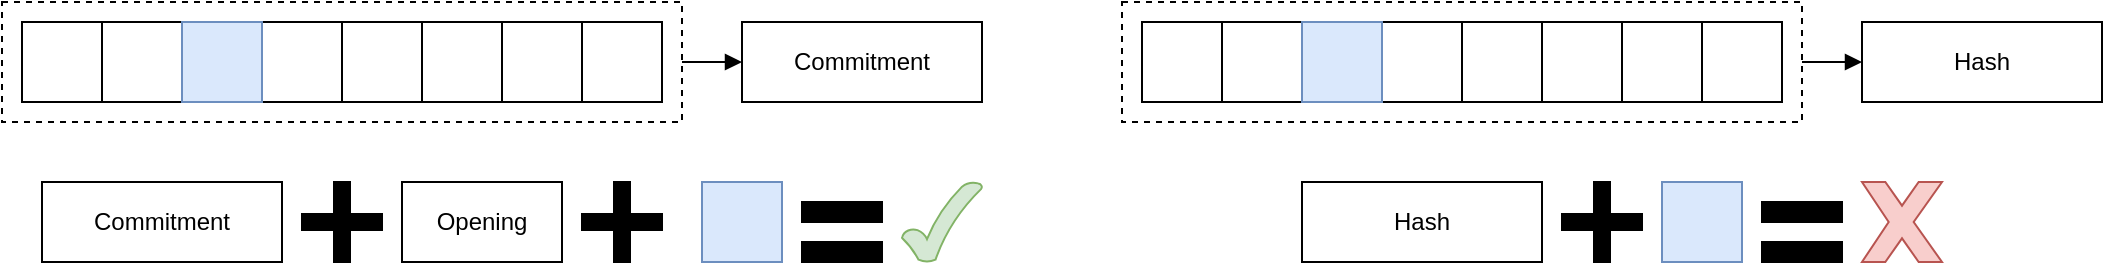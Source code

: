 <mxfile version="15.5.2" type="device"><diagram id="ZOLnpetFDPurkc5jFhKD" name="Page-1"><mxGraphModel dx="1350" dy="720" grid="1" gridSize="10" guides="1" tooltips="1" connect="1" arrows="1" fold="1" page="1" pageScale="1" pageWidth="850" pageHeight="1100" math="0" shadow="0"><root><mxCell id="0"/><mxCell id="1" parent="0"/><mxCell id="lEZCkBOqhXIly-TcUtTA-20" value="" style="rounded=0;whiteSpace=wrap;html=1;fontSize=36;fontColor=#00CC00;strokeWidth=1;fillColor=none;dashed=1;" parent="1" vertex="1"><mxGeometry x="270" y="350" width="340" height="60" as="geometry"/></mxCell><mxCell id="lEZCkBOqhXIly-TcUtTA-1" value="" style="whiteSpace=wrap;html=1;aspect=fixed;strokeWidth=1;" parent="1" vertex="1"><mxGeometry x="400" y="360" width="40" height="40" as="geometry"/></mxCell><mxCell id="lEZCkBOqhXIly-TcUtTA-2" value="" style="whiteSpace=wrap;html=1;aspect=fixed;strokeWidth=1;" parent="1" vertex="1"><mxGeometry x="440" y="360" width="40" height="40" as="geometry"/></mxCell><mxCell id="lEZCkBOqhXIly-TcUtTA-3" value="" style="whiteSpace=wrap;html=1;aspect=fixed;strokeWidth=1;fillColor=#dae8fc;strokeColor=#6c8ebf;" parent="1" vertex="1"><mxGeometry x="620" y="440" width="40" height="40" as="geometry"/></mxCell><mxCell id="lEZCkBOqhXIly-TcUtTA-4" value="" style="whiteSpace=wrap;html=1;aspect=fixed;strokeWidth=1;" parent="1" vertex="1"><mxGeometry x="480" y="360" width="40" height="40" as="geometry"/></mxCell><mxCell id="lEZCkBOqhXIly-TcUtTA-5" value="" style="whiteSpace=wrap;html=1;aspect=fixed;strokeWidth=1;" parent="1" vertex="1"><mxGeometry x="520" y="360" width="40" height="40" as="geometry"/></mxCell><mxCell id="lEZCkBOqhXIly-TcUtTA-6" value="" style="whiteSpace=wrap;html=1;aspect=fixed;strokeWidth=1;" parent="1" vertex="1"><mxGeometry x="320" y="360" width="40" height="40" as="geometry"/></mxCell><mxCell id="lEZCkBOqhXIly-TcUtTA-7" value="" style="whiteSpace=wrap;html=1;aspect=fixed;strokeWidth=1;" parent="1" vertex="1"><mxGeometry x="560" y="360" width="40" height="40" as="geometry"/></mxCell><mxCell id="lEZCkBOqhXIly-TcUtTA-8" value="" style="whiteSpace=wrap;html=1;aspect=fixed;strokeWidth=1;" parent="1" vertex="1"><mxGeometry x="280" y="360" width="40" height="40" as="geometry"/></mxCell><mxCell id="lEZCkBOqhXIly-TcUtTA-10" value="Commitment" style="rounded=0;whiteSpace=wrap;html=1;strokeWidth=1;" parent="1" vertex="1"><mxGeometry x="640" y="360" width="120" height="40" as="geometry"/></mxCell><mxCell id="lEZCkBOqhXIly-TcUtTA-13" value="Opening" style="rounded=0;whiteSpace=wrap;html=1;strokeWidth=1;" parent="1" vertex="1"><mxGeometry x="470" y="440" width="80" height="40" as="geometry"/></mxCell><mxCell id="lEZCkBOqhXIly-TcUtTA-21" style="edgeStyle=orthogonalEdgeStyle;rounded=0;orthogonalLoop=1;jettySize=auto;html=1;exitX=1;exitY=0.5;exitDx=0;exitDy=0;entryX=0;entryY=0.5;entryDx=0;entryDy=0;fontSize=36;fontColor=#00CC00;endArrow=block;endFill=1;" parent="1" source="lEZCkBOqhXIly-TcUtTA-20" target="lEZCkBOqhXIly-TcUtTA-10" edge="1"><mxGeometry relative="1" as="geometry"/></mxCell><mxCell id="10IpZqCB8mX9L4RnV22g-1" value="Commitment" style="rounded=0;whiteSpace=wrap;html=1;strokeWidth=1;" vertex="1" parent="1"><mxGeometry x="290" y="440" width="120" height="40" as="geometry"/></mxCell><mxCell id="10IpZqCB8mX9L4RnV22g-3" value="" style="shape=cross;whiteSpace=wrap;html=1;fillColor=#0;" vertex="1" parent="1"><mxGeometry x="420" y="440" width="40" height="40" as="geometry"/></mxCell><mxCell id="10IpZqCB8mX9L4RnV22g-5" value="" style="shape=cross;whiteSpace=wrap;html=1;fillColor=#000000;" vertex="1" parent="1"><mxGeometry x="560" y="440" width="40" height="40" as="geometry"/></mxCell><mxCell id="10IpZqCB8mX9L4RnV22g-6" value="" style="verticalLabelPosition=bottom;verticalAlign=top;html=1;shape=mxgraph.basic.tick;fillColor=#d5e8d4;strokeColor=#82b366;" vertex="1" parent="1"><mxGeometry x="720" y="440" width="40" height="40" as="geometry"/></mxCell><mxCell id="10IpZqCB8mX9L4RnV22g-7" value="" style="verticalLabelPosition=bottom;verticalAlign=top;html=1;shape=mxgraph.basic.rect;fillColor2=none;strokeWidth=1;size=20;indent=5;strokeColor=#000000;fillColor=#000000;" vertex="1" parent="1"><mxGeometry x="670" y="450" width="40" height="10" as="geometry"/></mxCell><mxCell id="10IpZqCB8mX9L4RnV22g-8" value="" style="verticalLabelPosition=bottom;verticalAlign=top;html=1;shape=mxgraph.basic.rect;fillColor2=none;strokeWidth=1;size=20;indent=5;strokeColor=#000000;fillColor=#000000;" vertex="1" parent="1"><mxGeometry x="670" y="470" width="40" height="10" as="geometry"/></mxCell><mxCell id="10IpZqCB8mX9L4RnV22g-9" value="" style="whiteSpace=wrap;html=1;aspect=fixed;strokeWidth=1;fillColor=#dae8fc;strokeColor=#6c8ebf;" vertex="1" parent="1"><mxGeometry x="360" y="360" width="40" height="40" as="geometry"/></mxCell><mxCell id="10IpZqCB8mX9L4RnV22g-10" value="" style="rounded=0;whiteSpace=wrap;html=1;fontSize=36;fontColor=#00CC00;strokeWidth=1;fillColor=none;dashed=1;" vertex="1" parent="1"><mxGeometry x="830" y="350" width="340" height="60" as="geometry"/></mxCell><mxCell id="10IpZqCB8mX9L4RnV22g-11" value="" style="whiteSpace=wrap;html=1;aspect=fixed;strokeWidth=1;" vertex="1" parent="1"><mxGeometry x="960" y="360" width="40" height="40" as="geometry"/></mxCell><mxCell id="10IpZqCB8mX9L4RnV22g-12" value="" style="whiteSpace=wrap;html=1;aspect=fixed;strokeWidth=1;" vertex="1" parent="1"><mxGeometry x="1000" y="360" width="40" height="40" as="geometry"/></mxCell><mxCell id="10IpZqCB8mX9L4RnV22g-13" value="" style="whiteSpace=wrap;html=1;aspect=fixed;strokeWidth=1;" vertex="1" parent="1"><mxGeometry x="1040" y="360" width="40" height="40" as="geometry"/></mxCell><mxCell id="10IpZqCB8mX9L4RnV22g-14" value="" style="whiteSpace=wrap;html=1;aspect=fixed;strokeWidth=1;" vertex="1" parent="1"><mxGeometry x="1080" y="360" width="40" height="40" as="geometry"/></mxCell><mxCell id="10IpZqCB8mX9L4RnV22g-15" value="" style="whiteSpace=wrap;html=1;aspect=fixed;strokeWidth=1;" vertex="1" parent="1"><mxGeometry x="880" y="360" width="40" height="40" as="geometry"/></mxCell><mxCell id="10IpZqCB8mX9L4RnV22g-16" value="" style="whiteSpace=wrap;html=1;aspect=fixed;strokeWidth=1;" vertex="1" parent="1"><mxGeometry x="1120" y="360" width="40" height="40" as="geometry"/></mxCell><mxCell id="10IpZqCB8mX9L4RnV22g-17" value="" style="whiteSpace=wrap;html=1;aspect=fixed;strokeWidth=1;" vertex="1" parent="1"><mxGeometry x="840" y="360" width="40" height="40" as="geometry"/></mxCell><mxCell id="10IpZqCB8mX9L4RnV22g-18" value="Hash" style="rounded=0;whiteSpace=wrap;html=1;strokeWidth=1;" vertex="1" parent="1"><mxGeometry x="1200" y="360" width="120" height="40" as="geometry"/></mxCell><mxCell id="10IpZqCB8mX9L4RnV22g-19" style="edgeStyle=orthogonalEdgeStyle;rounded=0;orthogonalLoop=1;jettySize=auto;html=1;exitX=1;exitY=0.5;exitDx=0;exitDy=0;entryX=0;entryY=0.5;entryDx=0;entryDy=0;fontSize=36;fontColor=#00CC00;endArrow=block;endFill=1;" edge="1" parent="1" source="10IpZqCB8mX9L4RnV22g-10" target="10IpZqCB8mX9L4RnV22g-18"><mxGeometry relative="1" as="geometry"/></mxCell><mxCell id="10IpZqCB8mX9L4RnV22g-20" value="" style="whiteSpace=wrap;html=1;aspect=fixed;strokeWidth=1;fillColor=#dae8fc;strokeColor=#6c8ebf;" vertex="1" parent="1"><mxGeometry x="920" y="360" width="40" height="40" as="geometry"/></mxCell><mxCell id="10IpZqCB8mX9L4RnV22g-21" value="Hash" style="rounded=0;whiteSpace=wrap;html=1;strokeWidth=1;" vertex="1" parent="1"><mxGeometry x="920" y="440" width="120" height="40" as="geometry"/></mxCell><mxCell id="10IpZqCB8mX9L4RnV22g-25" value="" style="shape=cross;whiteSpace=wrap;html=1;fillColor=#000000;" vertex="1" parent="1"><mxGeometry x="1050" y="440" width="40" height="40" as="geometry"/></mxCell><mxCell id="10IpZqCB8mX9L4RnV22g-26" value="" style="whiteSpace=wrap;html=1;aspect=fixed;strokeWidth=1;fillColor=#dae8fc;strokeColor=#6c8ebf;" vertex="1" parent="1"><mxGeometry x="1100" y="440" width="40" height="40" as="geometry"/></mxCell><mxCell id="10IpZqCB8mX9L4RnV22g-32" value="" style="rounded=0;whiteSpace=wrap;html=1;strokeColor=#000000;fillColor=#000000;" vertex="1" parent="1"><mxGeometry x="1150" y="450" width="40" height="10" as="geometry"/></mxCell><mxCell id="10IpZqCB8mX9L4RnV22g-33" value="" style="rounded=0;whiteSpace=wrap;html=1;strokeColor=#000000;fillColor=#000000;" vertex="1" parent="1"><mxGeometry x="1150" y="470" width="40" height="10" as="geometry"/></mxCell><mxCell id="10IpZqCB8mX9L4RnV22g-34" value="" style="verticalLabelPosition=bottom;verticalAlign=top;html=1;shape=mxgraph.basic.x;strokeColor=#b85450;fillColor=#f8cecc;" vertex="1" parent="1"><mxGeometry x="1200" y="440" width="40" height="40" as="geometry"/></mxCell></root></mxGraphModel></diagram></mxfile>